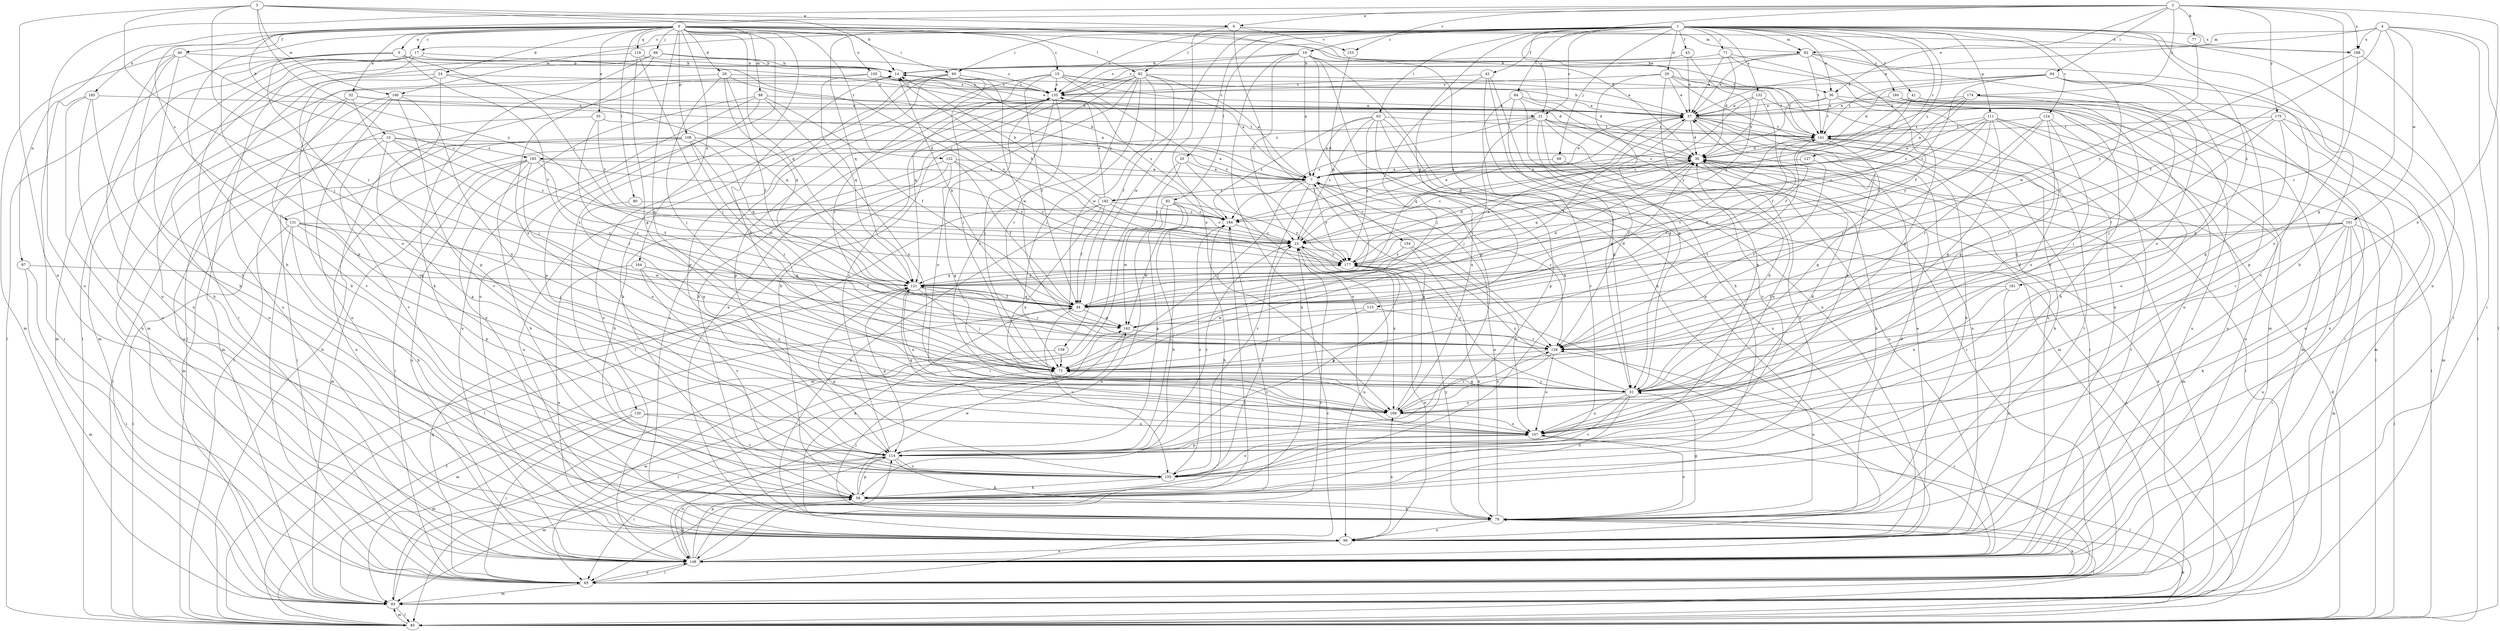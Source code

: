 strict digraph  {
0;
1;
2;
3;
4;
5;
6;
7;
10;
14;
15;
17;
19;
20;
21;
22;
24;
28;
29;
30;
32;
35;
36;
37;
40;
41;
42;
43;
44;
51;
58;
60;
63;
64;
65;
66;
68;
71;
72;
77;
79;
80;
82;
83;
84;
85;
88;
92;
93;
97;
99;
105;
107;
108;
111;
113;
114;
119;
121;
122;
124;
127;
128;
130;
131;
132;
135;
141;
148;
153;
154;
155;
158;
160;
161;
162;
164;
165;
168;
169;
174;
175;
177;
180;
181;
182;
183;
184;
0 -> 5  [label=a];
0 -> 15  [label=c];
0 -> 17  [label=c];
0 -> 24  [label=d];
0 -> 28  [label=d];
0 -> 32  [label=e];
0 -> 35  [label=e];
0 -> 36  [label=e];
0 -> 40  [label=f];
0 -> 51  [label=g];
0 -> 58  [label=h];
0 -> 60  [label=i];
0 -> 66  [label=j];
0 -> 80  [label=l];
0 -> 82  [label=l];
0 -> 88  [label=m];
0 -> 97  [label=n];
0 -> 105  [label=o];
0 -> 108  [label=p];
0 -> 119  [label=q];
0 -> 121  [label=q];
0 -> 122  [label=r];
0 -> 130  [label=s];
0 -> 131  [label=s];
0 -> 141  [label=t];
0 -> 148  [label=u];
0 -> 164  [label=x];
0 -> 165  [label=x];
0 -> 168  [label=x];
1 -> 17  [label=c];
1 -> 19  [label=c];
1 -> 20  [label=c];
1 -> 21  [label=c];
1 -> 29  [label=d];
1 -> 36  [label=e];
1 -> 41  [label=f];
1 -> 42  [label=f];
1 -> 43  [label=f];
1 -> 58  [label=h];
1 -> 60  [label=i];
1 -> 63  [label=i];
1 -> 68  [label=j];
1 -> 71  [label=j];
1 -> 82  [label=l];
1 -> 83  [label=l];
1 -> 84  [label=l];
1 -> 92  [label=m];
1 -> 99  [label=n];
1 -> 111  [label=p];
1 -> 113  [label=p];
1 -> 124  [label=r];
1 -> 127  [label=r];
1 -> 128  [label=r];
1 -> 132  [label=s];
1 -> 135  [label=s];
1 -> 158  [label=w];
1 -> 160  [label=w];
1 -> 168  [label=x];
1 -> 180  [label=z];
1 -> 181  [label=z];
1 -> 182  [label=z];
2 -> 6  [label=a];
2 -> 10  [label=b];
2 -> 21  [label=c];
2 -> 36  [label=e];
2 -> 64  [label=i];
2 -> 77  [label=k];
2 -> 107  [label=o];
2 -> 128  [label=r];
2 -> 148  [label=u];
2 -> 153  [label=v];
2 -> 168  [label=x];
2 -> 174  [label=y];
2 -> 175  [label=y];
3 -> 6  [label=a];
3 -> 14  [label=b];
3 -> 30  [label=d];
3 -> 72  [label=j];
3 -> 99  [label=n];
3 -> 128  [label=r];
3 -> 160  [label=w];
3 -> 177  [label=y];
4 -> 37  [label=e];
4 -> 44  [label=f];
4 -> 51  [label=g];
4 -> 65  [label=i];
4 -> 85  [label=l];
4 -> 92  [label=m];
4 -> 161  [label=w];
4 -> 168  [label=x];
5 -> 14  [label=b];
5 -> 21  [label=c];
5 -> 22  [label=c];
5 -> 44  [label=f];
5 -> 85  [label=l];
5 -> 107  [label=o];
5 -> 114  [label=p];
6 -> 92  [label=m];
6 -> 121  [label=q];
6 -> 128  [label=r];
6 -> 153  [label=v];
6 -> 169  [label=x];
7 -> 14  [label=b];
7 -> 37  [label=e];
7 -> 72  [label=j];
7 -> 128  [label=r];
7 -> 154  [label=v];
7 -> 155  [label=v];
7 -> 177  [label=y];
7 -> 182  [label=z];
10 -> 22  [label=c];
10 -> 30  [label=d];
10 -> 65  [label=i];
10 -> 114  [label=p];
10 -> 128  [label=r];
10 -> 155  [label=v];
10 -> 183  [label=z];
14 -> 135  [label=s];
15 -> 7  [label=a];
15 -> 30  [label=d];
15 -> 37  [label=e];
15 -> 44  [label=f];
15 -> 121  [label=q];
15 -> 128  [label=r];
15 -> 135  [label=s];
15 -> 177  [label=y];
17 -> 14  [label=b];
17 -> 22  [label=c];
17 -> 65  [label=i];
17 -> 85  [label=l];
17 -> 93  [label=m];
17 -> 148  [label=u];
19 -> 7  [label=a];
19 -> 14  [label=b];
19 -> 22  [label=c];
19 -> 58  [label=h];
19 -> 79  [label=k];
19 -> 99  [label=n];
19 -> 114  [label=p];
19 -> 135  [label=s];
19 -> 148  [label=u];
20 -> 7  [label=a];
20 -> 65  [label=i];
20 -> 93  [label=m];
20 -> 107  [label=o];
21 -> 65  [label=i];
21 -> 72  [label=j];
21 -> 85  [label=l];
21 -> 128  [label=r];
21 -> 141  [label=t];
21 -> 148  [label=u];
21 -> 155  [label=v];
21 -> 183  [label=z];
21 -> 184  [label=z];
22 -> 14  [label=b];
22 -> 37  [label=e];
22 -> 99  [label=n];
22 -> 169  [label=x];
22 -> 177  [label=y];
24 -> 93  [label=m];
24 -> 114  [label=p];
24 -> 121  [label=q];
24 -> 135  [label=s];
24 -> 155  [label=v];
28 -> 44  [label=f];
28 -> 58  [label=h];
28 -> 72  [label=j];
28 -> 121  [label=q];
28 -> 135  [label=s];
28 -> 184  [label=z];
29 -> 37  [label=e];
29 -> 51  [label=g];
29 -> 99  [label=n];
29 -> 114  [label=p];
29 -> 135  [label=s];
29 -> 141  [label=t];
29 -> 148  [label=u];
30 -> 7  [label=a];
30 -> 22  [label=c];
30 -> 58  [label=h];
30 -> 93  [label=m];
30 -> 107  [label=o];
30 -> 121  [label=q];
32 -> 7  [label=a];
32 -> 37  [label=e];
32 -> 72  [label=j];
32 -> 99  [label=n];
32 -> 155  [label=v];
35 -> 128  [label=r];
35 -> 141  [label=t];
35 -> 148  [label=u];
35 -> 184  [label=z];
36 -> 37  [label=e];
36 -> 93  [label=m];
36 -> 141  [label=t];
36 -> 148  [label=u];
36 -> 184  [label=z];
37 -> 14  [label=b];
37 -> 30  [label=d];
37 -> 44  [label=f];
37 -> 65  [label=i];
37 -> 79  [label=k];
37 -> 99  [label=n];
37 -> 121  [label=q];
37 -> 141  [label=t];
40 -> 14  [label=b];
40 -> 22  [label=c];
40 -> 58  [label=h];
40 -> 79  [label=k];
40 -> 93  [label=m];
40 -> 99  [label=n];
41 -> 37  [label=e];
41 -> 44  [label=f];
41 -> 65  [label=i];
41 -> 148  [label=u];
41 -> 177  [label=y];
42 -> 51  [label=g];
42 -> 58  [label=h];
42 -> 72  [label=j];
42 -> 99  [label=n];
42 -> 135  [label=s];
43 -> 14  [label=b];
43 -> 37  [label=e];
43 -> 121  [label=q];
44 -> 14  [label=b];
44 -> 30  [label=d];
44 -> 37  [label=e];
44 -> 79  [label=k];
44 -> 121  [label=q];
44 -> 141  [label=t];
44 -> 155  [label=v];
44 -> 162  [label=w];
51 -> 14  [label=b];
51 -> 22  [label=c];
51 -> 30  [label=d];
51 -> 58  [label=h];
51 -> 72  [label=j];
51 -> 107  [label=o];
51 -> 155  [label=v];
51 -> 169  [label=x];
51 -> 177  [label=y];
58 -> 79  [label=k];
58 -> 114  [label=p];
58 -> 162  [label=w];
60 -> 72  [label=j];
60 -> 79  [label=k];
60 -> 114  [label=p];
60 -> 135  [label=s];
60 -> 148  [label=u];
60 -> 162  [label=w];
63 -> 7  [label=a];
63 -> 22  [label=c];
63 -> 51  [label=g];
63 -> 114  [label=p];
63 -> 141  [label=t];
63 -> 169  [label=x];
63 -> 177  [label=y];
63 -> 184  [label=z];
64 -> 22  [label=c];
64 -> 30  [label=d];
64 -> 51  [label=g];
64 -> 114  [label=p];
64 -> 135  [label=s];
64 -> 141  [label=t];
64 -> 155  [label=v];
65 -> 22  [label=c];
65 -> 79  [label=k];
65 -> 93  [label=m];
65 -> 121  [label=q];
65 -> 128  [label=r];
65 -> 148  [label=u];
66 -> 14  [label=b];
66 -> 79  [label=k];
66 -> 85  [label=l];
66 -> 135  [label=s];
66 -> 169  [label=x];
68 -> 7  [label=a];
68 -> 155  [label=v];
71 -> 14  [label=b];
71 -> 30  [label=d];
71 -> 37  [label=e];
71 -> 93  [label=m];
71 -> 148  [label=u];
72 -> 51  [label=g];
72 -> 141  [label=t];
77 -> 162  [label=w];
79 -> 7  [label=a];
79 -> 30  [label=d];
79 -> 51  [label=g];
79 -> 72  [label=j];
79 -> 85  [label=l];
79 -> 99  [label=n];
79 -> 107  [label=o];
79 -> 141  [label=t];
79 -> 177  [label=y];
80 -> 51  [label=g];
80 -> 184  [label=z];
82 -> 7  [label=a];
82 -> 44  [label=f];
82 -> 58  [label=h];
82 -> 72  [label=j];
82 -> 85  [label=l];
82 -> 99  [label=n];
82 -> 135  [label=s];
82 -> 141  [label=t];
82 -> 162  [label=w];
82 -> 169  [label=x];
83 -> 58  [label=h];
83 -> 114  [label=p];
83 -> 148  [label=u];
83 -> 162  [label=w];
83 -> 177  [label=y];
83 -> 184  [label=z];
84 -> 37  [label=e];
84 -> 51  [label=g];
84 -> 93  [label=m];
84 -> 148  [label=u];
84 -> 155  [label=v];
85 -> 7  [label=a];
85 -> 14  [label=b];
85 -> 30  [label=d];
85 -> 44  [label=f];
85 -> 79  [label=k];
85 -> 93  [label=m];
88 -> 37  [label=e];
88 -> 44  [label=f];
88 -> 99  [label=n];
88 -> 114  [label=p];
88 -> 148  [label=u];
88 -> 169  [label=x];
92 -> 14  [label=b];
92 -> 37  [label=e];
92 -> 44  [label=f];
92 -> 65  [label=i];
92 -> 107  [label=o];
92 -> 135  [label=s];
92 -> 141  [label=t];
93 -> 30  [label=d];
93 -> 85  [label=l];
93 -> 162  [label=w];
97 -> 65  [label=i];
97 -> 93  [label=m];
97 -> 121  [label=q];
99 -> 37  [label=e];
99 -> 135  [label=s];
99 -> 148  [label=u];
99 -> 169  [label=x];
105 -> 30  [label=d];
105 -> 37  [label=e];
105 -> 93  [label=m];
105 -> 121  [label=q];
105 -> 135  [label=s];
105 -> 177  [label=y];
107 -> 30  [label=d];
107 -> 37  [label=e];
107 -> 85  [label=l];
107 -> 114  [label=p];
107 -> 121  [label=q];
108 -> 7  [label=a];
108 -> 30  [label=d];
108 -> 65  [label=i];
108 -> 72  [label=j];
108 -> 85  [label=l];
108 -> 93  [label=m];
108 -> 121  [label=q];
108 -> 148  [label=u];
108 -> 162  [label=w];
111 -> 7  [label=a];
111 -> 22  [label=c];
111 -> 51  [label=g];
111 -> 85  [label=l];
111 -> 128  [label=r];
111 -> 141  [label=t];
111 -> 148  [label=u];
111 -> 169  [label=x];
111 -> 177  [label=y];
113 -> 72  [label=j];
113 -> 148  [label=u];
113 -> 162  [label=w];
114 -> 22  [label=c];
114 -> 65  [label=i];
114 -> 79  [label=k];
114 -> 93  [label=m];
114 -> 135  [label=s];
114 -> 148  [label=u];
114 -> 155  [label=v];
114 -> 184  [label=z];
119 -> 14  [label=b];
119 -> 51  [label=g];
119 -> 72  [label=j];
119 -> 148  [label=u];
121 -> 44  [label=f];
121 -> 72  [label=j];
121 -> 114  [label=p];
121 -> 128  [label=r];
121 -> 169  [label=x];
121 -> 177  [label=y];
122 -> 7  [label=a];
122 -> 44  [label=f];
122 -> 51  [label=g];
122 -> 58  [label=h];
122 -> 99  [label=n];
122 -> 177  [label=y];
124 -> 51  [label=g];
124 -> 128  [label=r];
124 -> 141  [label=t];
124 -> 169  [label=x];
124 -> 177  [label=y];
124 -> 114  [label=o];
127 -> 7  [label=a];
127 -> 128  [label=r];
128 -> 72  [label=j];
128 -> 107  [label=o];
128 -> 169  [label=x];
130 -> 65  [label=i];
130 -> 93  [label=m];
130 -> 107  [label=o];
130 -> 155  [label=v];
131 -> 22  [label=c];
131 -> 58  [label=h];
131 -> 65  [label=i];
131 -> 72  [label=j];
131 -> 85  [label=l];
131 -> 114  [label=p];
131 -> 162  [label=w];
132 -> 22  [label=c];
132 -> 30  [label=d];
132 -> 37  [label=e];
132 -> 44  [label=f];
132 -> 51  [label=g];
135 -> 37  [label=e];
135 -> 58  [label=h];
135 -> 72  [label=j];
135 -> 107  [label=o];
135 -> 114  [label=p];
135 -> 128  [label=r];
141 -> 30  [label=d];
141 -> 44  [label=f];
141 -> 51  [label=g];
141 -> 79  [label=k];
148 -> 22  [label=c];
148 -> 58  [label=h];
148 -> 65  [label=i];
148 -> 114  [label=p];
148 -> 141  [label=t];
148 -> 184  [label=z];
153 -> 121  [label=q];
154 -> 79  [label=k];
154 -> 107  [label=o];
154 -> 177  [label=y];
155 -> 22  [label=c];
155 -> 58  [label=h];
155 -> 107  [label=o];
155 -> 121  [label=q];
155 -> 184  [label=z];
158 -> 72  [label=j];
158 -> 93  [label=m];
160 -> 37  [label=e];
160 -> 85  [label=l];
160 -> 93  [label=m];
160 -> 99  [label=n];
160 -> 155  [label=v];
160 -> 169  [label=x];
161 -> 22  [label=c];
161 -> 44  [label=f];
161 -> 65  [label=i];
161 -> 79  [label=k];
161 -> 85  [label=l];
161 -> 93  [label=m];
161 -> 121  [label=q];
161 -> 128  [label=r];
161 -> 148  [label=u];
162 -> 30  [label=d];
162 -> 85  [label=l];
162 -> 128  [label=r];
164 -> 44  [label=f];
164 -> 99  [label=n];
164 -> 121  [label=q];
164 -> 155  [label=v];
164 -> 169  [label=x];
165 -> 37  [label=e];
165 -> 58  [label=h];
165 -> 65  [label=i];
165 -> 99  [label=n];
165 -> 148  [label=u];
168 -> 85  [label=l];
168 -> 107  [label=o];
168 -> 177  [label=y];
169 -> 7  [label=a];
169 -> 107  [label=o];
169 -> 128  [label=r];
174 -> 7  [label=a];
174 -> 30  [label=d];
174 -> 37  [label=e];
174 -> 72  [label=j];
174 -> 128  [label=r];
174 -> 184  [label=z];
175 -> 51  [label=g];
175 -> 72  [label=j];
175 -> 93  [label=m];
175 -> 99  [label=n];
175 -> 128  [label=r];
175 -> 141  [label=t];
177 -> 30  [label=d];
177 -> 99  [label=n];
177 -> 114  [label=p];
177 -> 121  [label=q];
180 -> 37  [label=e];
180 -> 58  [label=h];
180 -> 85  [label=l];
180 -> 93  [label=m];
180 -> 148  [label=u];
181 -> 44  [label=f];
181 -> 99  [label=n];
181 -> 169  [label=x];
182 -> 14  [label=b];
182 -> 22  [label=c];
182 -> 44  [label=f];
182 -> 79  [label=k];
182 -> 85  [label=l];
182 -> 135  [label=s];
182 -> 169  [label=x];
182 -> 184  [label=z];
183 -> 7  [label=a];
183 -> 44  [label=f];
183 -> 58  [label=h];
183 -> 65  [label=i];
183 -> 93  [label=m];
183 -> 107  [label=o];
183 -> 148  [label=u];
183 -> 177  [label=y];
184 -> 22  [label=c];
184 -> 30  [label=d];
184 -> 58  [label=h];
184 -> 65  [label=i];
184 -> 135  [label=s];
184 -> 162  [label=w];
}
